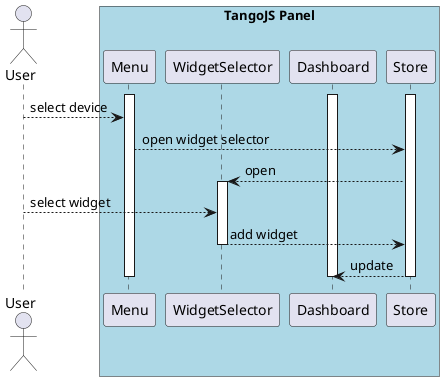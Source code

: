 @startuml

actor User as USER
box "TangoJS Panel" #LightBlue
  participant Menu as MENU
  participant WidgetSelector as WS
  participant Dashboard as DB
  participant Store as STORE
end box

activate MENU
activate DB
activate STORE

USER --> MENU : select device
MENU --> STORE : open widget selector
STORE --> WS: open
activate WS
USER --> WS : select widget
WS --> STORE : add widget
deactivate WS
STORE --> DB : update
deactivate MENU
deactivate WS
deactivate DB
deactivate STORE

@enduml
